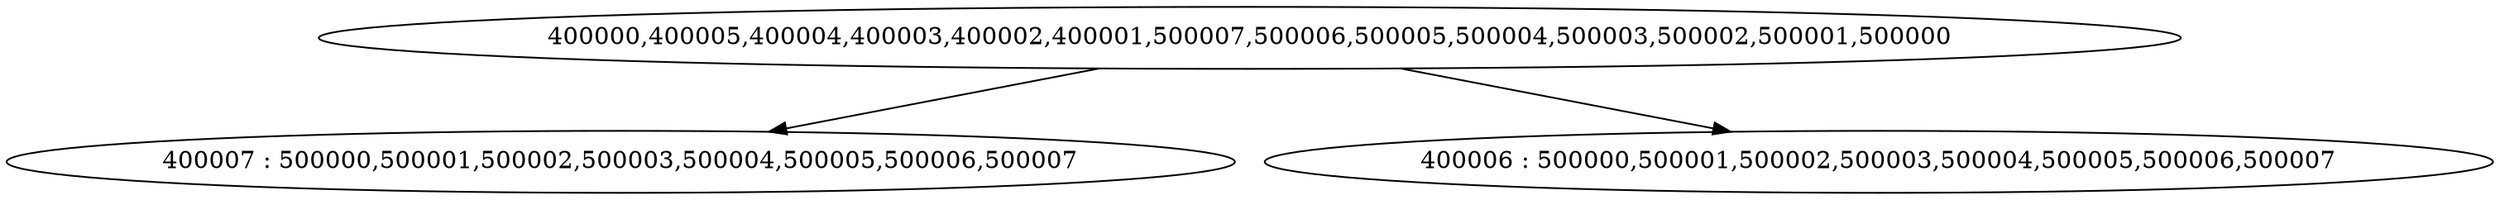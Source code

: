digraph G{
0[label="400000,400005,400004,400003,400002,400001,500007,500006,500005,500004,500003,500002,500001,500000"];
0->1
1[label="400007 : 500000,500001,500002,500003,500004,500005,500006,500007"];
0->2
2[label="400006 : 500000,500001,500002,500003,500004,500005,500006,500007"];
}